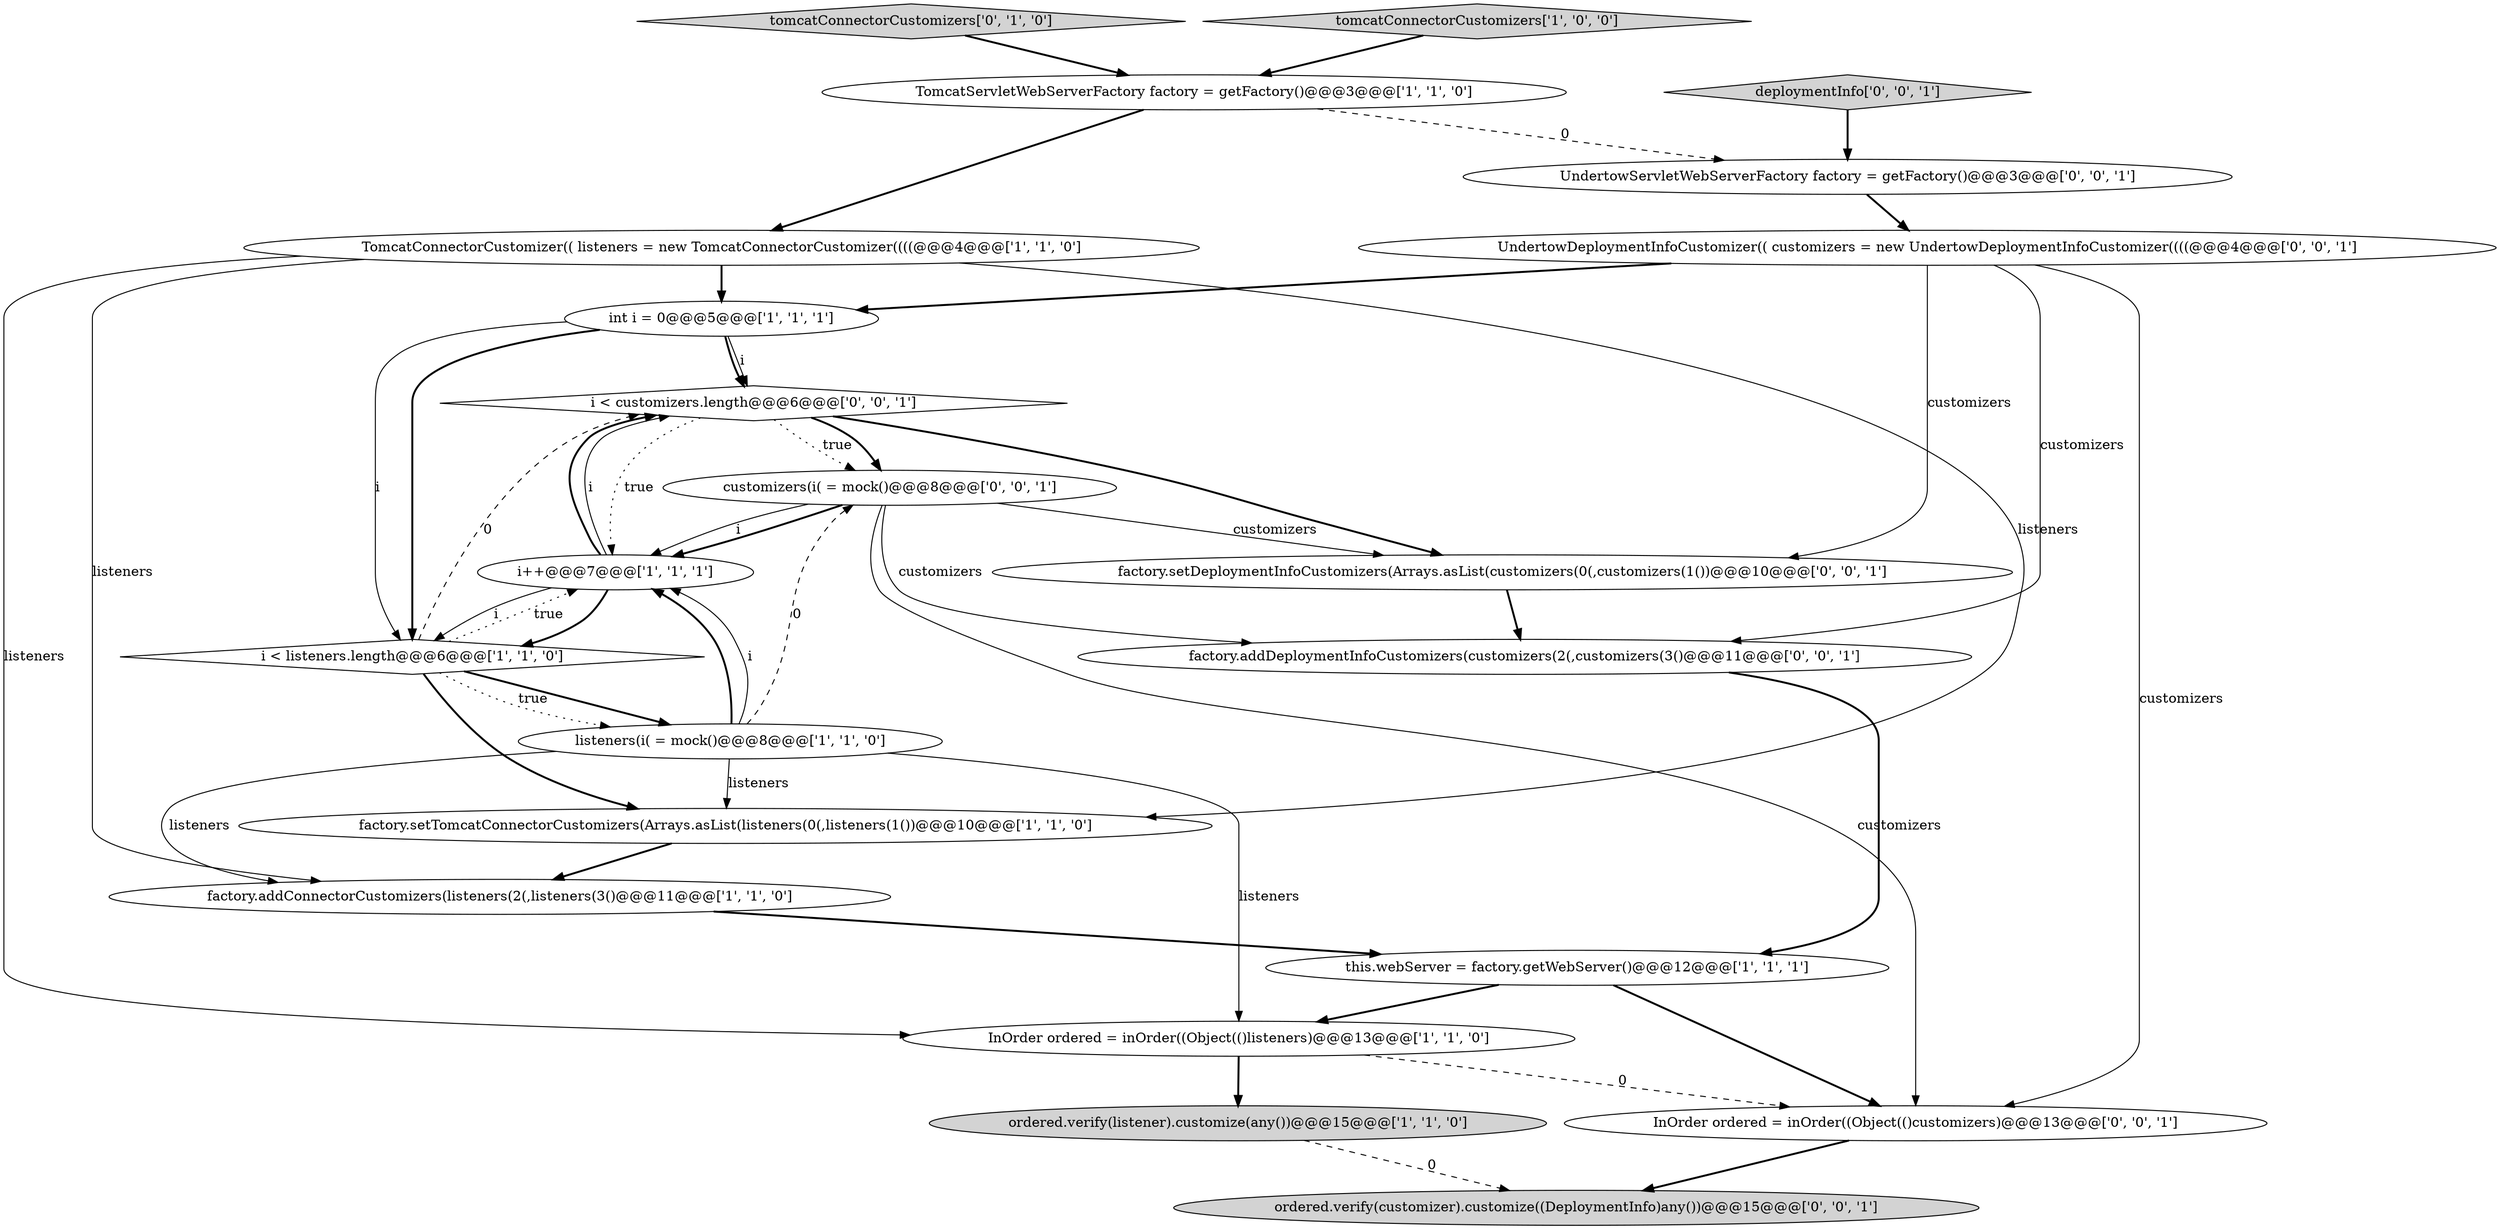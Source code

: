 digraph {
16 [style = filled, label = "deploymentInfo['0', '0', '1']", fillcolor = lightgray, shape = diamond image = "AAA0AAABBB3BBB"];
15 [style = filled, label = "customizers(i( = mock()@@@8@@@['0', '0', '1']", fillcolor = white, shape = ellipse image = "AAA0AAABBB3BBB"];
11 [style = filled, label = "TomcatConnectorCustomizer(( listeners = new TomcatConnectorCustomizer((((@@@4@@@['1', '1', '0']", fillcolor = white, shape = ellipse image = "AAA0AAABBB1BBB"];
12 [style = filled, label = "tomcatConnectorCustomizers['0', '1', '0']", fillcolor = lightgray, shape = diamond image = "AAA0AAABBB2BBB"];
14 [style = filled, label = "i < customizers.length@@@6@@@['0', '0', '1']", fillcolor = white, shape = diamond image = "AAA0AAABBB3BBB"];
18 [style = filled, label = "UndertowServletWebServerFactory factory = getFactory()@@@3@@@['0', '0', '1']", fillcolor = white, shape = ellipse image = "AAA0AAABBB3BBB"];
6 [style = filled, label = "this.webServer = factory.getWebServer()@@@12@@@['1', '1', '1']", fillcolor = white, shape = ellipse image = "AAA0AAABBB1BBB"];
2 [style = filled, label = "InOrder ordered = inOrder((Object(()listeners)@@@13@@@['1', '1', '0']", fillcolor = white, shape = ellipse image = "AAA0AAABBB1BBB"];
20 [style = filled, label = "factory.setDeploymentInfoCustomizers(Arrays.asList(customizers(0(,customizers(1())@@@10@@@['0', '0', '1']", fillcolor = white, shape = ellipse image = "AAA0AAABBB3BBB"];
17 [style = filled, label = "UndertowDeploymentInfoCustomizer(( customizers = new UndertowDeploymentInfoCustomizer((((@@@4@@@['0', '0', '1']", fillcolor = white, shape = ellipse image = "AAA0AAABBB3BBB"];
10 [style = filled, label = "factory.setTomcatConnectorCustomizers(Arrays.asList(listeners(0(,listeners(1())@@@10@@@['1', '1', '0']", fillcolor = white, shape = ellipse image = "AAA0AAABBB1BBB"];
0 [style = filled, label = "int i = 0@@@5@@@['1', '1', '1']", fillcolor = white, shape = ellipse image = "AAA0AAABBB1BBB"];
4 [style = filled, label = "factory.addConnectorCustomizers(listeners(2(,listeners(3()@@@11@@@['1', '1', '0']", fillcolor = white, shape = ellipse image = "AAA0AAABBB1BBB"];
7 [style = filled, label = "ordered.verify(listener).customize(any())@@@15@@@['1', '1', '0']", fillcolor = lightgray, shape = ellipse image = "AAA0AAABBB1BBB"];
9 [style = filled, label = "TomcatServletWebServerFactory factory = getFactory()@@@3@@@['1', '1', '0']", fillcolor = white, shape = ellipse image = "AAA0AAABBB1BBB"];
8 [style = filled, label = "listeners(i( = mock()@@@8@@@['1', '1', '0']", fillcolor = white, shape = ellipse image = "AAA0AAABBB1BBB"];
13 [style = filled, label = "ordered.verify(customizer).customize((DeploymentInfo)any())@@@15@@@['0', '0', '1']", fillcolor = lightgray, shape = ellipse image = "AAA0AAABBB3BBB"];
21 [style = filled, label = "InOrder ordered = inOrder((Object(()customizers)@@@13@@@['0', '0', '1']", fillcolor = white, shape = ellipse image = "AAA0AAABBB3BBB"];
1 [style = filled, label = "i++@@@7@@@['1', '1', '1']", fillcolor = white, shape = ellipse image = "AAA0AAABBB1BBB"];
3 [style = filled, label = "tomcatConnectorCustomizers['1', '0', '0']", fillcolor = lightgray, shape = diamond image = "AAA0AAABBB1BBB"];
5 [style = filled, label = "i < listeners.length@@@6@@@['1', '1', '0']", fillcolor = white, shape = diamond image = "AAA0AAABBB1BBB"];
19 [style = filled, label = "factory.addDeploymentInfoCustomizers(customizers(2(,customizers(3()@@@11@@@['0', '0', '1']", fillcolor = white, shape = ellipse image = "AAA0AAABBB3BBB"];
1->5 [style = bold, label=""];
5->10 [style = bold, label=""];
5->8 [style = bold, label=""];
16->18 [style = bold, label=""];
5->14 [style = dashed, label="0"];
17->19 [style = solid, label="customizers"];
9->11 [style = bold, label=""];
4->6 [style = bold, label=""];
17->20 [style = solid, label="customizers"];
6->21 [style = bold, label=""];
9->18 [style = dashed, label="0"];
5->1 [style = dotted, label="true"];
1->5 [style = solid, label="i"];
15->21 [style = solid, label="customizers"];
8->15 [style = dashed, label="0"];
1->14 [style = solid, label="i"];
18->17 [style = bold, label=""];
12->9 [style = bold, label=""];
19->6 [style = bold, label=""];
8->10 [style = solid, label="listeners"];
0->5 [style = solid, label="i"];
6->2 [style = bold, label=""];
17->21 [style = solid, label="customizers"];
3->9 [style = bold, label=""];
8->1 [style = bold, label=""];
15->1 [style = solid, label="i"];
8->2 [style = solid, label="listeners"];
0->14 [style = solid, label="i"];
0->14 [style = bold, label=""];
11->0 [style = bold, label=""];
14->15 [style = dotted, label="true"];
17->0 [style = bold, label=""];
11->2 [style = solid, label="listeners"];
21->13 [style = bold, label=""];
2->21 [style = dashed, label="0"];
11->4 [style = solid, label="listeners"];
8->1 [style = solid, label="i"];
7->13 [style = dashed, label="0"];
10->4 [style = bold, label=""];
15->19 [style = solid, label="customizers"];
14->15 [style = bold, label=""];
1->14 [style = bold, label=""];
14->1 [style = dotted, label="true"];
2->7 [style = bold, label=""];
15->20 [style = solid, label="customizers"];
5->8 [style = dotted, label="true"];
20->19 [style = bold, label=""];
8->4 [style = solid, label="listeners"];
14->20 [style = bold, label=""];
0->5 [style = bold, label=""];
11->10 [style = solid, label="listeners"];
15->1 [style = bold, label=""];
}
